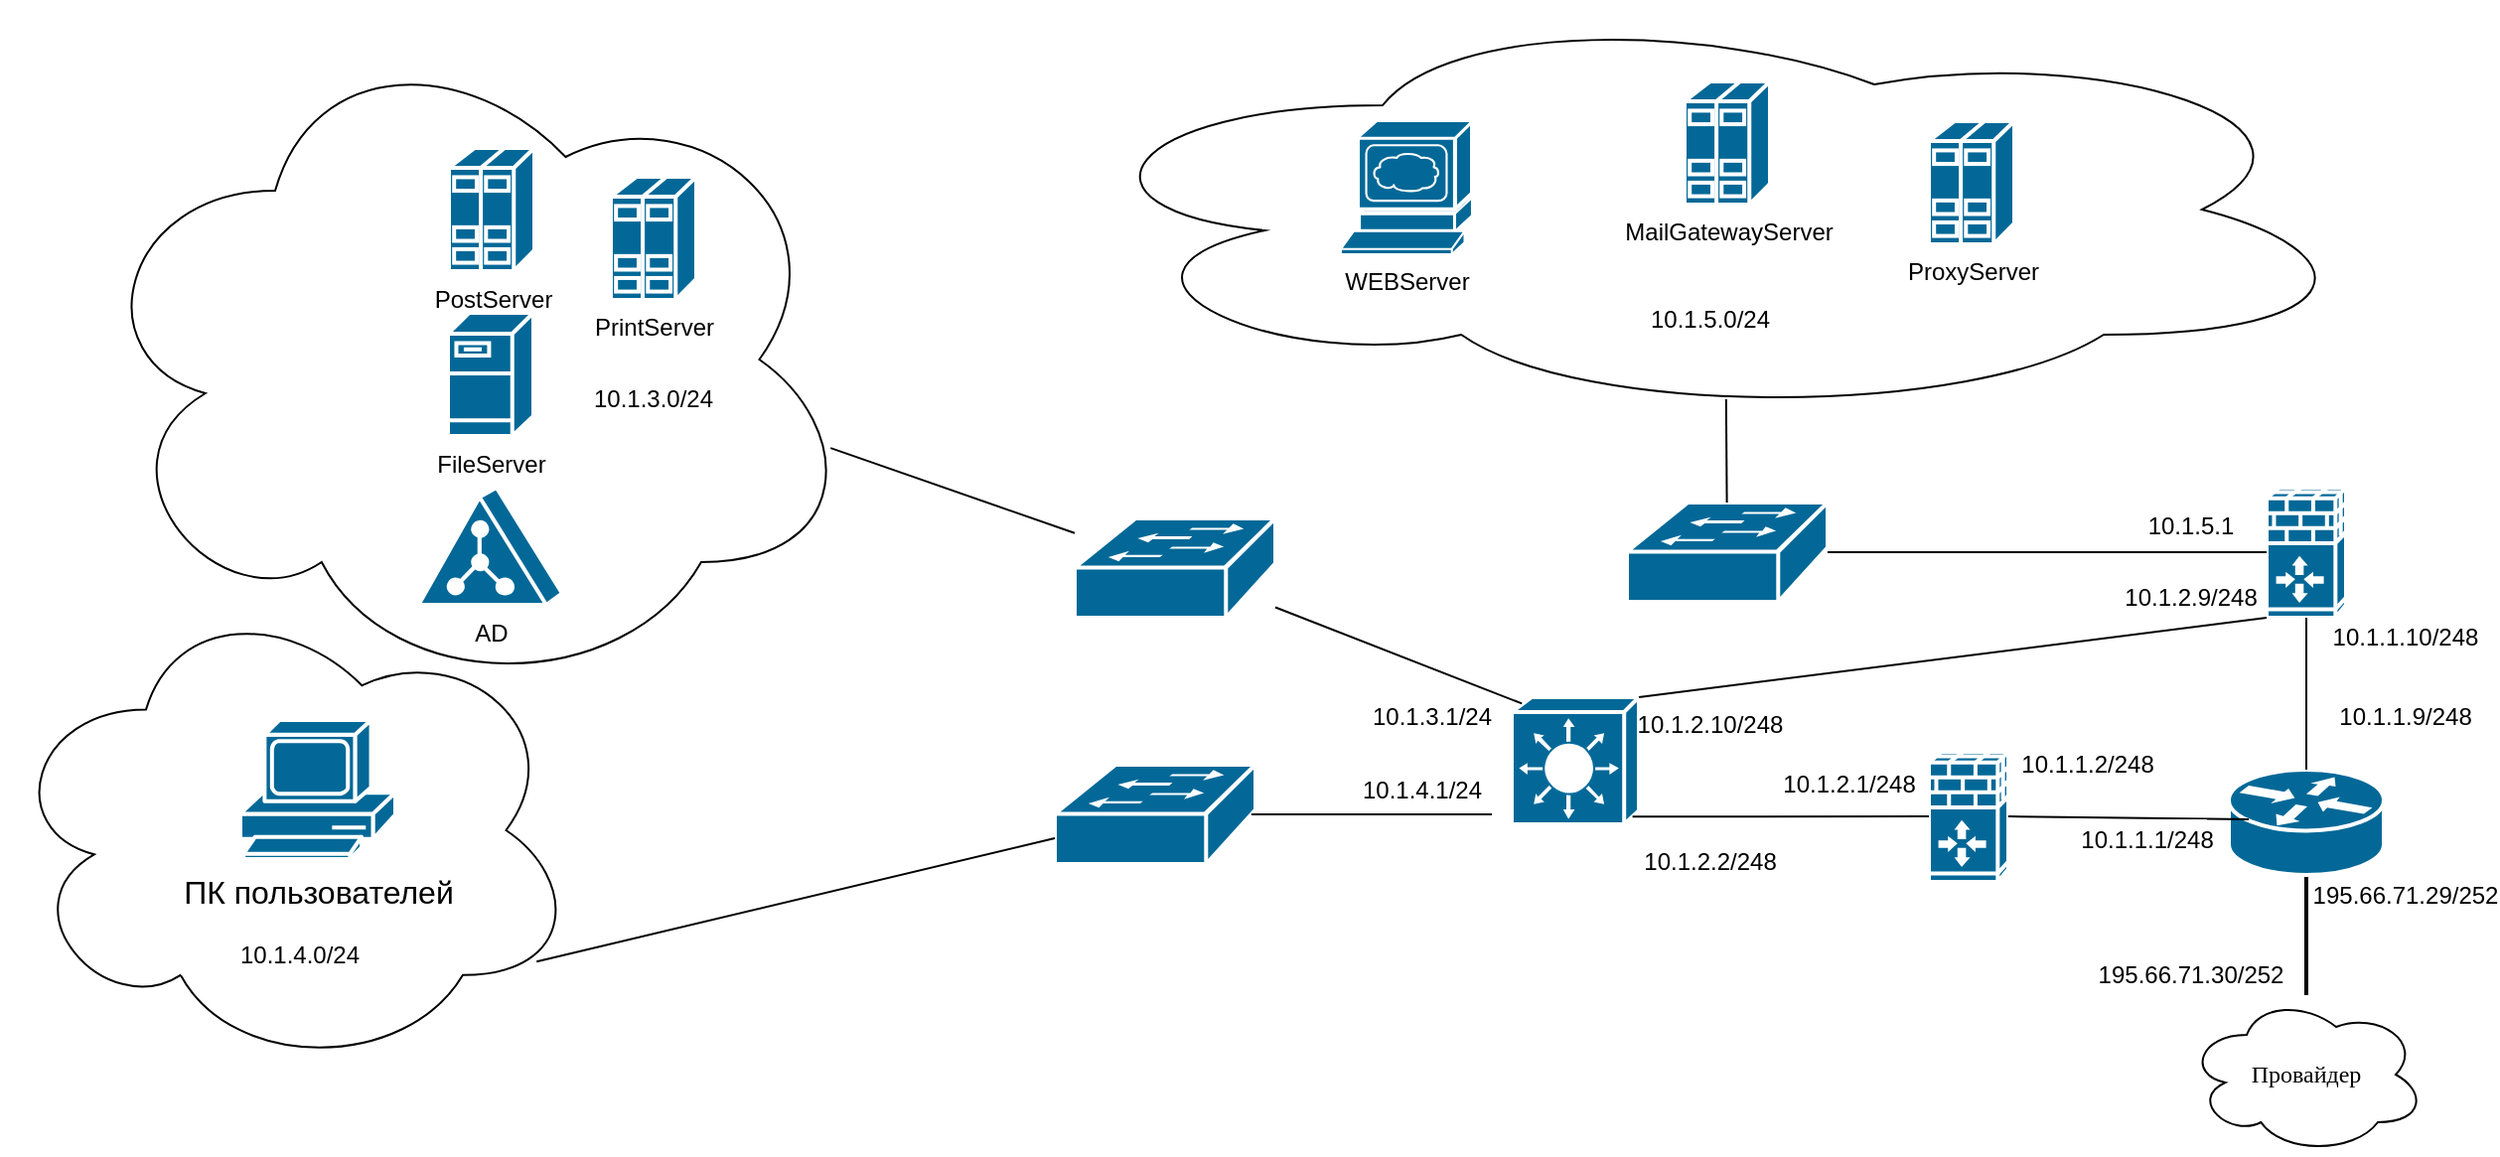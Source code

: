 <mxfile version="14.6.13" type="device"><diagram name="Page-1" id="c37626ed-c26b-45fb-9056-f9ebc6bb27b6"><mxGraphModel dx="1422" dy="822" grid="1" gridSize="10" guides="1" tooltips="1" connect="1" arrows="1" fold="1" page="1" pageScale="1" pageWidth="1100" pageHeight="850" background="#ffffff" math="0" shadow="0"><root><mxCell id="0"/><mxCell id="1" parent="0"/><mxCell id="Mc4SzD2Ab8zOlEVbRu7x-7" value="" style="ellipse;shape=cloud;whiteSpace=wrap;html=1;" vertex="1" parent="1"><mxGeometry x="970" y="179.5" width="660" height="210" as="geometry"/></mxCell><mxCell id="Mc4SzD2Ab8zOlEVbRu7x-4" value="" style="ellipse;shape=cloud;whiteSpace=wrap;html=1;" vertex="1" parent="1"><mxGeometry x="480" y="190" width="390" height="340" as="geometry"/></mxCell><mxCell id="Mc4SzD2Ab8zOlEVbRu7x-2" value="" style="ellipse;shape=cloud;whiteSpace=wrap;html=1;" vertex="1" parent="1"><mxGeometry x="440" y="475.5" width="290" height="243" as="geometry"/></mxCell><mxCell id="1c7a67bf8fd3230f-15" value="Провайдер" style="ellipse;shape=cloud;whiteSpace=wrap;html=1;rounded=0;shadow=0;comic=0;strokeWidth=1;fontFamily=Verdana;fontSize=12;" parent="1" vertex="1"><mxGeometry x="1540" y="680" width="120" height="80" as="geometry"/></mxCell><mxCell id="1c7a67bf8fd3230f-52" style="edgeStyle=none;html=1;labelBackgroundColor=none;startFill=0;endArrow=none;endFill=0;strokeWidth=2;fontFamily=Verdana;fontSize=12;" parent="1" source="1c7a67bf8fd3230f-48" target="1c7a67bf8fd3230f-15" edge="1"><mxGeometry relative="1" as="geometry"/></mxCell><mxCell id="1c7a67bf8fd3230f-48" value="" style="shape=mxgraph.cisco.routers.router;html=1;dashed=0;fillColor=#036897;strokeColor=#ffffff;strokeWidth=2;verticalLabelPosition=bottom;verticalAlign=top;rounded=0;shadow=0;comic=0;fontFamily=Verdana;fontSize=12;" parent="1" vertex="1"><mxGeometry x="1561" y="566.5" width="78" height="53" as="geometry"/></mxCell><mxCell id="L7vadr3mSGc8BkY5_8t1-5" value="" style="shape=mxgraph.cisco.switches.workgroup_switch;html=1;pointerEvents=1;dashed=0;fillColor=#036897;strokeColor=#ffffff;strokeWidth=2;verticalLabelPosition=bottom;verticalAlign=top;align=center;outlineConnect=0;" parent="1" vertex="1"><mxGeometry x="970" y="564" width="101" height="50" as="geometry"/></mxCell><mxCell id="L7vadr3mSGc8BkY5_8t1-6" value="" style="shape=mxgraph.cisco.switches.workgroup_switch;html=1;pointerEvents=1;dashed=0;fillColor=#036897;strokeColor=#ffffff;strokeWidth=2;verticalLabelPosition=bottom;verticalAlign=top;align=center;outlineConnect=0;" parent="1" vertex="1"><mxGeometry x="980" y="440" width="101" height="50" as="geometry"/></mxCell><mxCell id="L7vadr3mSGc8BkY5_8t1-7" value="" style="shape=mxgraph.cisco.switches.workgroup_switch;html=1;pointerEvents=1;dashed=0;fillColor=#036897;strokeColor=#ffffff;strokeWidth=2;verticalLabelPosition=bottom;verticalAlign=top;align=center;outlineConnect=0;" parent="1" vertex="1"><mxGeometry x="1258" y="432" width="101" height="50" as="geometry"/></mxCell><mxCell id="L7vadr3mSGc8BkY5_8t1-8" value="" style="shape=mxgraph.cisco.security.ios_firewall;html=1;pointerEvents=1;dashed=0;fillColor=#036897;strokeColor=#ffffff;strokeWidth=2;verticalLabelPosition=bottom;verticalAlign=top;align=center;outlineConnect=0;" parent="1" vertex="1"><mxGeometry x="1410" y="557" width="40" height="66" as="geometry"/></mxCell><mxCell id="L7vadr3mSGc8BkY5_8t1-9" value="" style="shape=mxgraph.cisco.security.ios_firewall;html=1;pointerEvents=1;dashed=0;fillColor=#036897;strokeColor=#ffffff;strokeWidth=2;verticalLabelPosition=bottom;verticalAlign=top;align=center;outlineConnect=0;" parent="1" vertex="1"><mxGeometry x="1580" y="424" width="40" height="66" as="geometry"/></mxCell><mxCell id="L7vadr3mSGc8BkY5_8t1-11" value="WEBServer" style="shape=mxgraph.cisco.servers.www_server;html=1;pointerEvents=1;dashed=0;fillColor=#036897;strokeColor=#ffffff;strokeWidth=2;verticalLabelPosition=bottom;verticalAlign=top;align=center;outlineConnect=0;" parent="1" vertex="1"><mxGeometry x="1114" y="240" width="66" height="67" as="geometry"/></mxCell><mxCell id="L7vadr3mSGc8BkY5_8t1-12" value="AD" style="shape=mxgraph.cisco.servers.directory_server;html=1;pointerEvents=1;dashed=0;fillColor=#036897;strokeColor=#ffffff;strokeWidth=2;verticalLabelPosition=bottom;verticalAlign=top;align=center;outlineConnect=0;" parent="1" vertex="1"><mxGeometry x="650" y="424.5" width="72" height="59" as="geometry"/></mxCell><mxCell id="L7vadr3mSGc8BkY5_8t1-13" value="FileServer" style="shape=mxgraph.cisco.servers.fileserver;html=1;pointerEvents=1;dashed=0;fillColor=#036897;strokeColor=#ffffff;strokeWidth=2;verticalLabelPosition=bottom;verticalAlign=top;align=center;outlineConnect=0;" parent="1" vertex="1"><mxGeometry x="664.5" y="336.5" width="43" height="62" as="geometry"/></mxCell><mxCell id="L7vadr3mSGc8BkY5_8t1-14" value="PostServer" style="shape=mxgraph.cisco.servers.standard_host;html=1;pointerEvents=1;dashed=0;fillColor=#036897;strokeColor=#ffffff;strokeWidth=2;verticalLabelPosition=bottom;verticalAlign=top;align=center;outlineConnect=0;" parent="1" vertex="1"><mxGeometry x="665" y="253.5" width="43" height="62" as="geometry"/></mxCell><mxCell id="L7vadr3mSGc8BkY5_8t1-15" value="MailGatewayServer" style="shape=mxgraph.cisco.servers.standard_host;html=1;pointerEvents=1;dashed=0;fillColor=#036897;strokeColor=#ffffff;strokeWidth=2;verticalLabelPosition=bottom;verticalAlign=top;align=center;outlineConnect=0;" parent="1" vertex="1"><mxGeometry x="1287" y="220" width="43" height="62" as="geometry"/></mxCell><mxCell id="L7vadr3mSGc8BkY5_8t1-16" value="&lt;font style=&quot;font-size: 16px&quot;&gt;ПК пользователей&lt;/font&gt;" style="shape=mxgraph.cisco.computers_and_peripherals.pc;html=1;pointerEvents=1;dashed=0;fillColor=#036897;strokeColor=#ffffff;strokeWidth=2;verticalLabelPosition=bottom;verticalAlign=top;align=center;outlineConnect=0;" parent="1" vertex="1"><mxGeometry x="560" y="541.5" width="78" height="70" as="geometry"/></mxCell><mxCell id="L7vadr3mSGc8BkY5_8t1-17" value="" style="shape=mxgraph.cisco.switches.layer_3_switch;html=1;pointerEvents=1;dashed=0;fillColor=#036897;strokeColor=#ffffff;strokeWidth=2;verticalLabelPosition=bottom;verticalAlign=top;align=center;outlineConnect=0;" parent="1" vertex="1"><mxGeometry x="1200" y="530" width="64" height="64" as="geometry"/></mxCell><mxCell id="Mc4SzD2Ab8zOlEVbRu7x-5" value="10.1.3.0/24" style="rounded=0;whiteSpace=wrap;html=1;strokeColor=none;" vertex="1" parent="1"><mxGeometry x="722" y="350" width="92" height="60" as="geometry"/></mxCell><mxCell id="Mc4SzD2Ab8zOlEVbRu7x-9" value="10.1.4.0/24" style="rounded=0;whiteSpace=wrap;html=1;strokeColor=none;" vertex="1" parent="1"><mxGeometry x="530" y="650" width="120" height="20" as="geometry"/></mxCell><mxCell id="Mc4SzD2Ab8zOlEVbRu7x-12" value="" style="endArrow=none;html=1;exitX=0.967;exitY=0.631;exitDx=0;exitDy=0;exitPerimeter=0;" edge="1" parent="1" source="Mc4SzD2Ab8zOlEVbRu7x-4" target="L7vadr3mSGc8BkY5_8t1-6"><mxGeometry width="50" height="50" relative="1" as="geometry"><mxPoint x="860" y="424.5" as="sourcePoint"/><mxPoint x="910" y="374.5" as="targetPoint"/></mxGeometry></mxCell><mxCell id="Mc4SzD2Ab8zOlEVbRu7x-13" value="" style="endArrow=none;html=1;exitX=0.928;exitY=0.772;exitDx=0;exitDy=0;exitPerimeter=0;" edge="1" parent="1" source="Mc4SzD2Ab8zOlEVbRu7x-2" target="L7vadr3mSGc8BkY5_8t1-5"><mxGeometry width="50" height="50" relative="1" as="geometry"><mxPoint x="710" y="660" as="sourcePoint"/><mxPoint x="750" y="610" as="targetPoint"/></mxGeometry></mxCell><mxCell id="Mc4SzD2Ab8zOlEVbRu7x-14" value="" style="endArrow=none;html=1;exitX=0.98;exitY=0.5;exitDx=0;exitDy=0;exitPerimeter=0;" edge="1" parent="1" source="L7vadr3mSGc8BkY5_8t1-5"><mxGeometry width="50" height="50" relative="1" as="geometry"><mxPoint x="1020" y="600" as="sourcePoint"/><mxPoint x="1190" y="589" as="targetPoint"/></mxGeometry></mxCell><mxCell id="Mc4SzD2Ab8zOlEVbRu7x-16" value="" style="endArrow=none;html=1;entryX=0.08;entryY=0.05;entryDx=0;entryDy=0;entryPerimeter=0;" edge="1" parent="1" source="L7vadr3mSGc8BkY5_8t1-6" target="L7vadr3mSGc8BkY5_8t1-17"><mxGeometry width="50" height="50" relative="1" as="geometry"><mxPoint x="1020" y="600" as="sourcePoint"/><mxPoint x="1070" y="550" as="targetPoint"/></mxGeometry></mxCell><mxCell id="Mc4SzD2Ab8zOlEVbRu7x-17" value="" style="endArrow=none;html=1;entryX=0;entryY=0.5;entryDx=0;entryDy=0;entryPerimeter=0;exitX=0.95;exitY=0.94;exitDx=0;exitDy=0;exitPerimeter=0;" edge="1" parent="1" source="L7vadr3mSGc8BkY5_8t1-17" target="L7vadr3mSGc8BkY5_8t1-8"><mxGeometry width="50" height="50" relative="1" as="geometry"><mxPoint x="1020" y="600" as="sourcePoint"/><mxPoint x="1070" y="550" as="targetPoint"/></mxGeometry></mxCell><mxCell id="Mc4SzD2Ab8zOlEVbRu7x-18" value="" style="endArrow=none;html=1;" edge="1" parent="1" source="L7vadr3mSGc8BkY5_8t1-7" target="L7vadr3mSGc8BkY5_8t1-9"><mxGeometry width="50" height="50" relative="1" as="geometry"><mxPoint x="1020" y="600" as="sourcePoint"/><mxPoint x="1070" y="550" as="targetPoint"/></mxGeometry></mxCell><mxCell id="Mc4SzD2Ab8zOlEVbRu7x-19" value="" style="endArrow=none;html=1;entryX=0.512;entryY=0.955;entryDx=0;entryDy=0;entryPerimeter=0;" edge="1" parent="1" source="L7vadr3mSGc8BkY5_8t1-7" target="Mc4SzD2Ab8zOlEVbRu7x-7"><mxGeometry width="50" height="50" relative="1" as="geometry"><mxPoint x="1020" y="600" as="sourcePoint"/><mxPoint x="1070" y="550" as="targetPoint"/></mxGeometry></mxCell><mxCell id="Mc4SzD2Ab8zOlEVbRu7x-20" value="" style="endArrow=none;html=1;entryX=0.128;entryY=0.472;entryDx=0;entryDy=0;entryPerimeter=0;exitX=1;exitY=0.5;exitDx=0;exitDy=0;exitPerimeter=0;" edge="1" parent="1" source="L7vadr3mSGc8BkY5_8t1-8" target="1c7a67bf8fd3230f-48"><mxGeometry width="50" height="50" relative="1" as="geometry"><mxPoint x="1020" y="600" as="sourcePoint"/><mxPoint x="1070" y="550" as="targetPoint"/></mxGeometry></mxCell><mxCell id="Mc4SzD2Ab8zOlEVbRu7x-21" value="" style="endArrow=none;html=1;entryX=0.5;entryY=0;entryDx=0;entryDy=0;entryPerimeter=0;" edge="1" parent="1" source="L7vadr3mSGc8BkY5_8t1-9" target="1c7a67bf8fd3230f-48"><mxGeometry width="50" height="50" relative="1" as="geometry"><mxPoint x="1020" y="600" as="sourcePoint"/><mxPoint x="1070" y="550" as="targetPoint"/></mxGeometry></mxCell><mxCell id="Mc4SzD2Ab8zOlEVbRu7x-22" value="" style="endArrow=none;html=1;exitX=1;exitY=0;exitDx=0;exitDy=0;exitPerimeter=0;entryX=0;entryY=1;entryDx=0;entryDy=0;entryPerimeter=0;" edge="1" parent="1" source="L7vadr3mSGc8BkY5_8t1-17" target="L7vadr3mSGc8BkY5_8t1-9"><mxGeometry width="50" height="50" relative="1" as="geometry"><mxPoint x="1020" y="600" as="sourcePoint"/><mxPoint x="1070" y="550" as="targetPoint"/></mxGeometry></mxCell><mxCell id="Mc4SzD2Ab8zOlEVbRu7x-23" value="10.1.3.1/24" style="rounded=0;whiteSpace=wrap;html=1;strokeColor=none;" vertex="1" parent="1"><mxGeometry x="1130" y="530" width="60" height="20" as="geometry"/></mxCell><mxCell id="Mc4SzD2Ab8zOlEVbRu7x-24" value="10.1.2.1/248" style="rounded=0;whiteSpace=wrap;html=1;strokeColor=none;" vertex="1" parent="1"><mxGeometry x="1340" y="564" width="60" height="20" as="geometry"/></mxCell><mxCell id="Mc4SzD2Ab8zOlEVbRu7x-25" value="10.1.5.1" style="rounded=0;whiteSpace=wrap;html=1;strokeColor=none;" vertex="1" parent="1"><mxGeometry x="1512" y="433.5" width="60" height="20" as="geometry"/></mxCell><mxCell id="Mc4SzD2Ab8zOlEVbRu7x-26" value="10.1.2.9/248" style="rounded=0;whiteSpace=wrap;html=1;strokeColor=none;" vertex="1" parent="1"><mxGeometry x="1512" y="470" width="60" height="20" as="geometry"/></mxCell><mxCell id="Mc4SzD2Ab8zOlEVbRu7x-27" value="10.1.2.2/248" style="rounded=0;whiteSpace=wrap;html=1;strokeColor=none;" vertex="1" parent="1"><mxGeometry x="1270" y="603" width="60" height="20" as="geometry"/></mxCell><mxCell id="Mc4SzD2Ab8zOlEVbRu7x-28" value="10.1.2.10/248" style="rounded=0;whiteSpace=wrap;html=1;strokeColor=none;" vertex="1" parent="1"><mxGeometry x="1270" y="534" width="60" height="20" as="geometry"/></mxCell><mxCell id="Mc4SzD2Ab8zOlEVbRu7x-30" value="10.1.4.1/24" style="rounded=0;whiteSpace=wrap;html=1;strokeColor=none;" vertex="1" parent="1"><mxGeometry x="1130" y="566.5" width="50" height="20" as="geometry"/></mxCell><mxCell id="Mc4SzD2Ab8zOlEVbRu7x-32" value="10.1.5.0/24" style="rounded=0;whiteSpace=wrap;html=1;strokeColor=none;" vertex="1" parent="1"><mxGeometry x="1270" y="330" width="60" height="20" as="geometry"/></mxCell><mxCell id="Mc4SzD2Ab8zOlEVbRu7x-33" value="ProxyServer" style="shape=mxgraph.cisco.servers.standard_host;html=1;pointerEvents=1;dashed=0;fillColor=#036897;strokeColor=#ffffff;strokeWidth=2;verticalLabelPosition=bottom;verticalAlign=top;align=center;outlineConnect=0;" vertex="1" parent="1"><mxGeometry x="1410" y="240" width="43" height="62" as="geometry"/></mxCell><mxCell id="Mc4SzD2Ab8zOlEVbRu7x-36" value="10.1.1.2/248" style="rounded=0;whiteSpace=wrap;html=1;strokeColor=none;" vertex="1" parent="1"><mxGeometry x="1460" y="554" width="60" height="20" as="geometry"/></mxCell><mxCell id="Mc4SzD2Ab8zOlEVbRu7x-37" value="10.1.1.10/248" style="rounded=0;whiteSpace=wrap;html=1;strokeColor=none;" vertex="1" parent="1"><mxGeometry x="1620" y="490" width="60" height="20" as="geometry"/></mxCell><mxCell id="Mc4SzD2Ab8zOlEVbRu7x-38" value="10.1.1.1/248" style="rounded=0;whiteSpace=wrap;html=1;strokeColor=none;" vertex="1" parent="1"><mxGeometry x="1490" y="591.5" width="60" height="20" as="geometry"/></mxCell><mxCell id="Mc4SzD2Ab8zOlEVbRu7x-39" value="10.1.1.9/248" style="rounded=0;whiteSpace=wrap;html=1;strokeColor=none;" vertex="1" parent="1"><mxGeometry x="1620" y="530" width="60" height="20" as="geometry"/></mxCell><mxCell id="Mc4SzD2Ab8zOlEVbRu7x-40" style="edgeStyle=none;rounded=0;orthogonalLoop=1;jettySize=auto;html=1;exitX=1;exitY=0.5;exitDx=0;exitDy=0;exitPerimeter=0;" edge="1" parent="1" source="L7vadr3mSGc8BkY5_8t1-17" target="L7vadr3mSGc8BkY5_8t1-17"><mxGeometry relative="1" as="geometry"/></mxCell><mxCell id="Mc4SzD2Ab8zOlEVbRu7x-43" value="195.66.71.29/252" style="rounded=0;whiteSpace=wrap;html=1;strokeColor=none;" vertex="1" parent="1"><mxGeometry x="1610" y="619.5" width="80" height="20" as="geometry"/></mxCell><mxCell id="Mc4SzD2Ab8zOlEVbRu7x-44" value="195.66.71.30/252" style="rounded=0;whiteSpace=wrap;html=1;strokeColor=none;" vertex="1" parent="1"><mxGeometry x="1502" y="660" width="80" height="20" as="geometry"/></mxCell><mxCell id="Mc4SzD2Ab8zOlEVbRu7x-47" value="PrintServer" style="shape=mxgraph.cisco.servers.standard_host;html=1;pointerEvents=1;dashed=0;fillColor=#036897;strokeColor=#ffffff;strokeWidth=2;verticalLabelPosition=bottom;verticalAlign=top;align=center;outlineConnect=0;" vertex="1" parent="1"><mxGeometry x="746.5" y="268" width="43" height="62" as="geometry"/></mxCell></root></mxGraphModel></diagram></mxfile>
